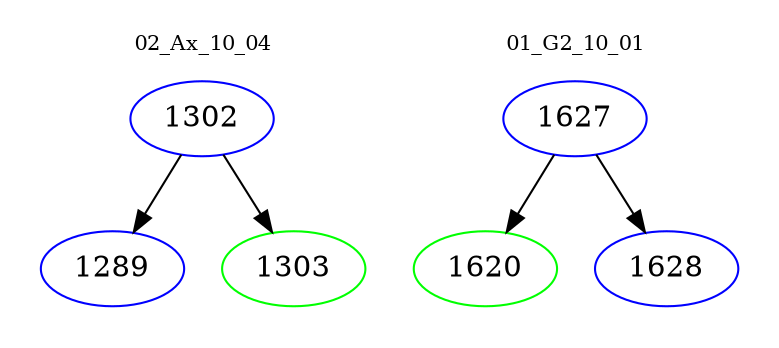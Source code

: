 digraph{
subgraph cluster_0 {
color = white
label = "02_Ax_10_04";
fontsize=10;
T0_1302 [label="1302", color="blue"]
T0_1302 -> T0_1289 [color="black"]
T0_1289 [label="1289", color="blue"]
T0_1302 -> T0_1303 [color="black"]
T0_1303 [label="1303", color="green"]
}
subgraph cluster_1 {
color = white
label = "01_G2_10_01";
fontsize=10;
T1_1627 [label="1627", color="blue"]
T1_1627 -> T1_1620 [color="black"]
T1_1620 [label="1620", color="green"]
T1_1627 -> T1_1628 [color="black"]
T1_1628 [label="1628", color="blue"]
}
}
